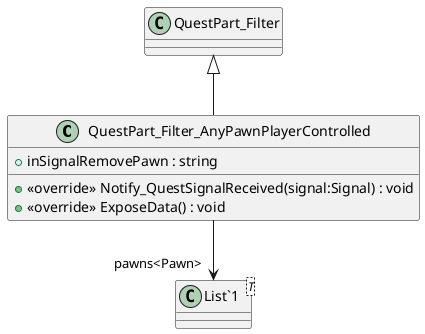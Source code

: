 @startuml
class QuestPart_Filter_AnyPawnPlayerControlled {
    + inSignalRemovePawn : string
    + <<override>> Notify_QuestSignalReceived(signal:Signal) : void
    + <<override>> ExposeData() : void
}
class "List`1"<T> {
}
QuestPart_Filter <|-- QuestPart_Filter_AnyPawnPlayerControlled
QuestPart_Filter_AnyPawnPlayerControlled --> "pawns<Pawn>" "List`1"
@enduml
